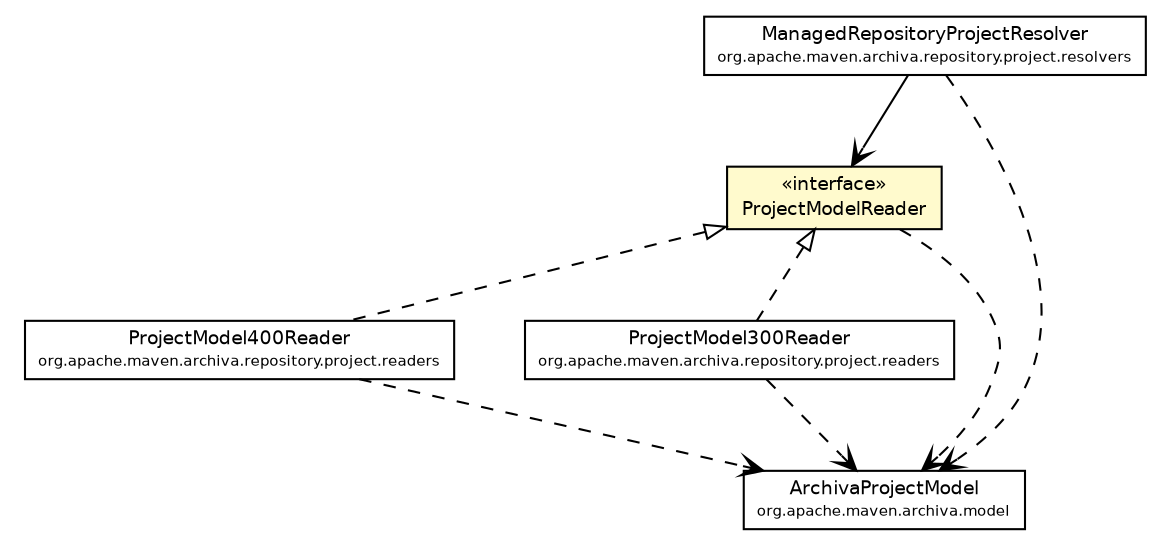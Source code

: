 #!/usr/local/bin/dot
#
# Class diagram 
# Generated by UmlGraph version 4.6 (http://www.spinellis.gr/sw/umlgraph)
#

digraph G {
	edge [fontname="Helvetica",fontsize=10,labelfontname="Helvetica",labelfontsize=10];
	node [fontname="Helvetica",fontsize=10,shape=plaintext];
	// org.apache.maven.archiva.repository.project.ProjectModelReader
	c69285 [label=<<table border="0" cellborder="1" cellspacing="0" cellpadding="2" port="p" bgcolor="lemonChiffon" href="./ProjectModelReader.html">
		<tr><td><table border="0" cellspacing="0" cellpadding="1">
			<tr><td> &laquo;interface&raquo; </td></tr>
			<tr><td> ProjectModelReader </td></tr>
		</table></td></tr>
		</table>>, fontname="Helvetica", fontcolor="black", fontsize=9.0];
	// org.apache.maven.archiva.repository.project.readers.ProjectModel400Reader
	c69290 [label=<<table border="0" cellborder="1" cellspacing="0" cellpadding="2" port="p" href="./readers/ProjectModel400Reader.html">
		<tr><td><table border="0" cellspacing="0" cellpadding="1">
			<tr><td> ProjectModel400Reader </td></tr>
			<tr><td><font point-size="7.0"> org.apache.maven.archiva.repository.project.readers </font></td></tr>
		</table></td></tr>
		</table>>, fontname="Helvetica", fontcolor="black", fontsize=9.0];
	// org.apache.maven.archiva.repository.project.readers.ProjectModel300Reader
	c69291 [label=<<table border="0" cellborder="1" cellspacing="0" cellpadding="2" port="p" href="./readers/ProjectModel300Reader.html">
		<tr><td><table border="0" cellspacing="0" cellpadding="1">
			<tr><td> ProjectModel300Reader </td></tr>
			<tr><td><font point-size="7.0"> org.apache.maven.archiva.repository.project.readers </font></td></tr>
		</table></td></tr>
		</table>>, fontname="Helvetica", fontcolor="black", fontsize=9.0];
	// org.apache.maven.archiva.repository.project.resolvers.ManagedRepositoryProjectResolver
	c69295 [label=<<table border="0" cellborder="1" cellspacing="0" cellpadding="2" port="p" href="./resolvers/ManagedRepositoryProjectResolver.html">
		<tr><td><table border="0" cellspacing="0" cellpadding="1">
			<tr><td> ManagedRepositoryProjectResolver </td></tr>
			<tr><td><font point-size="7.0"> org.apache.maven.archiva.repository.project.resolvers </font></td></tr>
		</table></td></tr>
		</table>>, fontname="Helvetica", fontcolor="black", fontsize=9.0];
	//org.apache.maven.archiva.repository.project.readers.ProjectModel400Reader implements org.apache.maven.archiva.repository.project.ProjectModelReader
	c69285:p -> c69290:p [dir=back,arrowtail=empty,style=dashed];
	//org.apache.maven.archiva.repository.project.readers.ProjectModel300Reader implements org.apache.maven.archiva.repository.project.ProjectModelReader
	c69285:p -> c69291:p [dir=back,arrowtail=empty,style=dashed];
	// org.apache.maven.archiva.repository.project.resolvers.ManagedRepositoryProjectResolver NAVASSOC org.apache.maven.archiva.repository.project.ProjectModelReader
	c69295:p -> c69285:p [taillabel="", label="", headlabel="", fontname="Helvetica", fontcolor="black", fontsize=10.0, color="black", arrowhead=open];
	// org.apache.maven.archiva.repository.project.ProjectModelReader DEPEND org.apache.maven.archiva.model.ArchivaProjectModel
	c69285:p -> c69546:p [taillabel="", label="", headlabel="", fontname="Helvetica", fontcolor="black", fontsize=10.0, color="black", arrowhead=open, style=dashed];
	// org.apache.maven.archiva.repository.project.readers.ProjectModel400Reader DEPEND org.apache.maven.archiva.model.ArchivaProjectModel
	c69290:p -> c69546:p [taillabel="", label="", headlabel="", fontname="Helvetica", fontcolor="black", fontsize=10.0, color="black", arrowhead=open, style=dashed];
	// org.apache.maven.archiva.repository.project.readers.ProjectModel300Reader DEPEND org.apache.maven.archiva.model.ArchivaProjectModel
	c69291:p -> c69546:p [taillabel="", label="", headlabel="", fontname="Helvetica", fontcolor="black", fontsize=10.0, color="black", arrowhead=open, style=dashed];
	// org.apache.maven.archiva.repository.project.resolvers.ManagedRepositoryProjectResolver DEPEND org.apache.maven.archiva.model.ArchivaProjectModel
	c69295:p -> c69546:p [taillabel="", label="", headlabel="", fontname="Helvetica", fontcolor="black", fontsize=10.0, color="black", arrowhead=open, style=dashed];
	// org.apache.maven.archiva.model.ArchivaProjectModel
	c69546 [label=<<table border="0" cellborder="1" cellspacing="0" cellpadding="2" port="p" href="http://java.sun.com/j2se/1.4.2/docs/api/org/apache/maven/archiva/model/ArchivaProjectModel.html">
		<tr><td><table border="0" cellspacing="0" cellpadding="1">
			<tr><td> ArchivaProjectModel </td></tr>
			<tr><td><font point-size="7.0"> org.apache.maven.archiva.model </font></td></tr>
		</table></td></tr>
		</table>>, fontname="Helvetica", fontcolor="black", fontsize=9.0];
}


